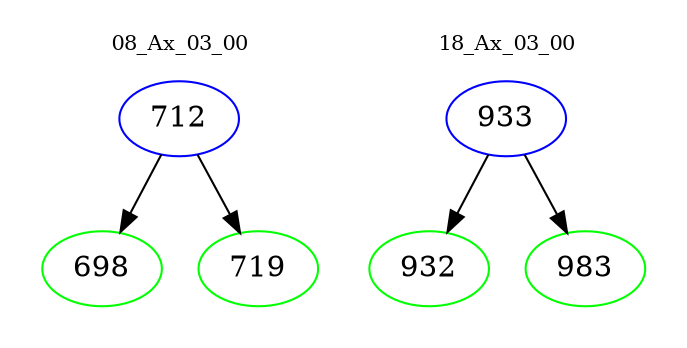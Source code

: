 digraph{
subgraph cluster_0 {
color = white
label = "08_Ax_03_00";
fontsize=10;
T0_712 [label="712", color="blue"]
T0_712 -> T0_698 [color="black"]
T0_698 [label="698", color="green"]
T0_712 -> T0_719 [color="black"]
T0_719 [label="719", color="green"]
}
subgraph cluster_1 {
color = white
label = "18_Ax_03_00";
fontsize=10;
T1_933 [label="933", color="blue"]
T1_933 -> T1_932 [color="black"]
T1_932 [label="932", color="green"]
T1_933 -> T1_983 [color="black"]
T1_983 [label="983", color="green"]
}
}
